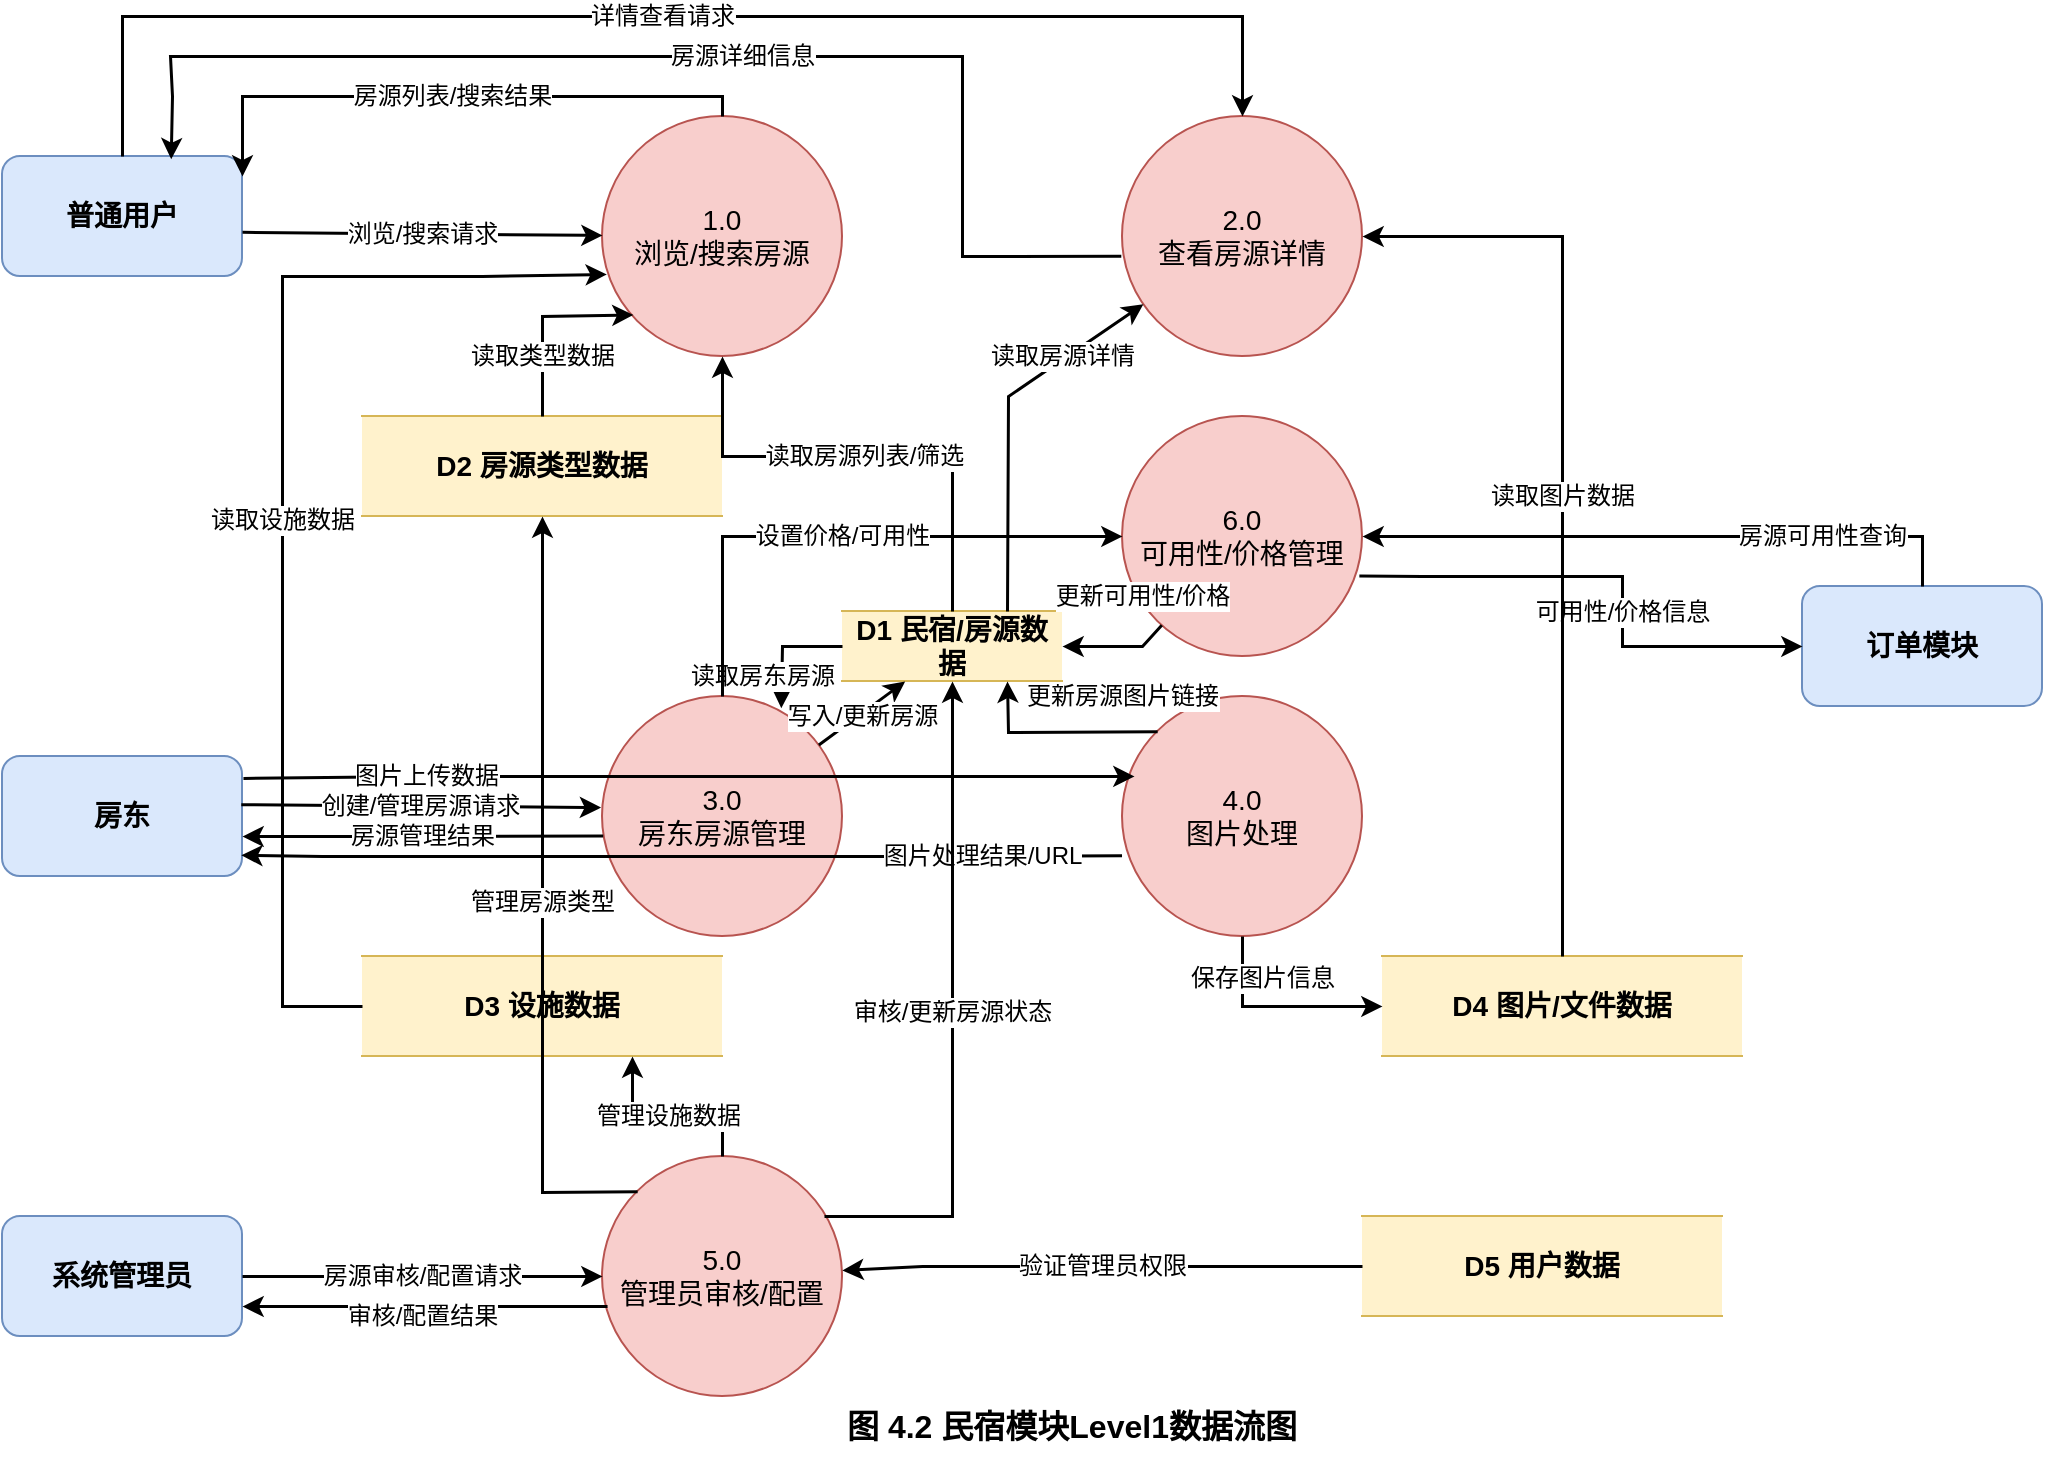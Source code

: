 <mxfile version="26.2.2">
  <diagram id="homestay_level1_dfd" name="民宿模块Level1数据流图">
    <mxGraphModel dx="1585" dy="940" grid="1" gridSize="10" guides="1" tooltips="1" connect="1" arrows="1" fold="1" page="1" pageScale="1" pageWidth="1169" pageHeight="827" math="0" shadow="0">
      <root>
        <mxCell id="0" />
        <mxCell id="1" parent="0" />
        <mxCell id="entity-user" value="普通用户" style="shape=rectangle;rounded=1;whiteSpace=wrap;html=1;fontSize=14;fontStyle=1;fillColor=#dae8fc;strokeColor=#6c8ebf;" parent="1" vertex="1">
          <mxGeometry x="40" y="150" width="120" height="60" as="geometry" />
        </mxCell>
        <mxCell id="entity-host" value="房东" style="shape=rectangle;rounded=1;whiteSpace=wrap;html=1;fontSize=14;fontStyle=1;fillColor=#dae8fc;strokeColor=#6c8ebf;" parent="1" vertex="1">
          <mxGeometry x="40" y="450" width="120" height="60" as="geometry" />
        </mxCell>
        <mxCell id="entity-admin" value="系统管理员" style="shape=rectangle;rounded=1;whiteSpace=wrap;html=1;fontSize=14;fontStyle=1;fillColor=#dae8fc;strokeColor=#6c8ebf;" parent="1" vertex="1">
          <mxGeometry x="40" y="680" width="120" height="60" as="geometry" />
        </mxCell>
        <mxCell id="entity-order" value="订单模块" style="shape=rectangle;rounded=1;whiteSpace=wrap;html=1;fontSize=14;fontStyle=1;fillColor=#dae8fc;strokeColor=#6c8ebf;" parent="1" vertex="1">
          <mxGeometry x="940" y="365" width="120" height="60" as="geometry" />
        </mxCell>
        <mxCell id="process-browse" value="1.0&#xa;浏览/搜索房源" style="ellipse;whiteSpace=wrap;html=1;aspect=fixed;fontSize=14;fillColor=#f8cecc;strokeColor=#b85450;" parent="1" vertex="1">
          <mxGeometry x="340" y="130" width="120" height="120" as="geometry" />
        </mxCell>
        <mxCell id="process-detail" value="2.0&#xa;查看房源详情" style="ellipse;whiteSpace=wrap;html=1;aspect=fixed;fontSize=14;fillColor=#f8cecc;strokeColor=#b85450;" parent="1" vertex="1">
          <mxGeometry x="600" y="130" width="120" height="120" as="geometry" />
        </mxCell>
        <mxCell id="process-host-manage" value="3.0&#xa;房东房源管理" style="ellipse;whiteSpace=wrap;html=1;aspect=fixed;fontSize=14;fillColor=#f8cecc;strokeColor=#b85450;" parent="1" vertex="1">
          <mxGeometry x="340" y="420" width="120" height="120" as="geometry" />
        </mxCell>
        <mxCell id="process-image" value="4.0&#xa;图片处理" style="ellipse;whiteSpace=wrap;html=1;aspect=fixed;fontSize=14;fillColor=#f8cecc;strokeColor=#b85450;" parent="1" vertex="1">
          <mxGeometry x="600" y="420" width="120" height="120" as="geometry" />
        </mxCell>
        <mxCell id="process-admin" value="5.0&#xa;管理员审核/配置" style="ellipse;whiteSpace=wrap;html=1;aspect=fixed;fontSize=14;fillColor=#f8cecc;strokeColor=#b85450;" parent="1" vertex="1">
          <mxGeometry x="340" y="650" width="120" height="120" as="geometry" />
        </mxCell>
        <mxCell id="process-availability" value="6.0&#xa;可用性/价格管理" style="ellipse;whiteSpace=wrap;html=1;aspect=fixed;fontSize=14;fillColor=#f8cecc;strokeColor=#b85450;" parent="1" vertex="1">
          <mxGeometry x="600" y="280" width="120" height="120" as="geometry" />
        </mxCell>
        <mxCell id="ds-homestays" value="D1 民宿/房源数据" style="shape=partialRectangle;whiteSpace=wrap;html=1;left=0;right=0;fontSize=14;fontStyle=1;fillColor=#fff2cc;strokeColor=#d6b656;" parent="1" vertex="1">
          <mxGeometry x="460" y="377.5" width="110" height="35" as="geometry" />
        </mxCell>
        <mxCell id="ds-types" value="D2 房源类型数据" style="shape=partialRectangle;whiteSpace=wrap;html=1;left=0;right=0;fontSize=14;fontStyle=1;fillColor=#fff2cc;strokeColor=#d6b656;" parent="1" vertex="1">
          <mxGeometry x="220" y="280" width="180" height="50" as="geometry" />
        </mxCell>
        <mxCell id="ds-amenities" value="D3 设施数据" style="shape=partialRectangle;whiteSpace=wrap;html=1;left=0;right=0;fontSize=14;fontStyle=1;fillColor=#fff2cc;strokeColor=#d6b656;" parent="1" vertex="1">
          <mxGeometry x="220" y="550" width="180" height="50" as="geometry" />
        </mxCell>
        <mxCell id="ds-images" value="D4 图片/文件数据" style="shape=partialRectangle;whiteSpace=wrap;html=1;left=0;right=0;fontSize=14;fontStyle=1;fillColor=#fff2cc;strokeColor=#d6b656;" parent="1" vertex="1">
          <mxGeometry x="730" y="550" width="180" height="50" as="geometry" />
        </mxCell>
        <mxCell id="ds-users" value="D5 用户数据" style="shape=partialRectangle;whiteSpace=wrap;html=1;left=0;right=0;fontSize=14;fontStyle=1;fillColor=#fff2cc;strokeColor=#d6b656;" parent="1" vertex="1">
          <mxGeometry x="720" y="680" width="180" height="50" as="geometry" />
        </mxCell>
        <mxCell id="flow-user-browse" value="浏览/搜索请求" style="endArrow=classic;html=1;rounded=0;fontSize=12;strokeWidth=1.5;exitX=1;exitY=0.632;exitDx=0;exitDy=0;exitPerimeter=0;" parent="1" source="entity-user" target="process-browse" edge="1">
          <mxGeometry relative="1" as="geometry" />
        </mxCell>
        <mxCell id="flow-browse-user" value="房源列表/搜索结果" style="endArrow=classic;html=1;rounded=0;fontSize=12;strokeWidth=1.5;" parent="1" source="process-browse" target="entity-user" edge="1">
          <mxGeometry relative="1" as="geometry">
            <Array as="points">
              <mxPoint x="400" y="120" />
              <mxPoint x="160" y="120" />
              <mxPoint x="160" y="160" />
            </Array>
          </mxGeometry>
        </mxCell>
        <mxCell id="flow-user-detail" value="详情查看请求" style="endArrow=classic;html=1;rounded=0;fontSize=12;strokeWidth=1.5;" parent="1" source="entity-user" target="process-detail" edge="1">
          <mxGeometry relative="1" as="geometry">
            <Array as="points">
              <mxPoint x="100" y="80" />
              <mxPoint x="660" y="80" />
            </Array>
          </mxGeometry>
        </mxCell>
        <mxCell id="flow-detail-user" value="房源详细信息" style="endArrow=classic;html=1;rounded=0;fontSize=12;strokeWidth=1.5;entryX=0.703;entryY=0.022;entryDx=0;entryDy=0;entryPerimeter=0;exitX=-0.005;exitY=0.582;exitDx=0;exitDy=0;exitPerimeter=0;" parent="1" source="process-detail" target="entity-user" edge="1">
          <mxGeometry x="-0.076" relative="1" as="geometry">
            <Array as="points">
              <mxPoint x="520" y="200" />
              <mxPoint x="520" y="100" />
              <mxPoint x="320" y="100" />
              <mxPoint x="124" y="100" />
              <mxPoint x="125" y="120" />
            </Array>
            <mxPoint as="offset" />
          </mxGeometry>
        </mxCell>
        <mxCell id="flow-host-manage" value="创建/管理房源请求" style="endArrow=classic;html=1;rounded=0;fontSize=12;strokeWidth=1.5;exitX=0.995;exitY=0.402;exitDx=0;exitDy=0;exitPerimeter=0;entryX=-0.006;entryY=0.463;entryDx=0;entryDy=0;entryPerimeter=0;" parent="1" source="entity-host" target="process-host-manage" edge="1">
          <mxGeometry relative="1" as="geometry" />
        </mxCell>
        <mxCell id="flow-manage-host" value="房源管理结果" style="endArrow=classic;html=1;rounded=0;fontSize=12;strokeWidth=1.5;exitX=0.003;exitY=0.581;exitDx=0;exitDy=0;exitPerimeter=0;" parent="1" source="process-host-manage" edge="1">
          <mxGeometry relative="1" as="geometry">
            <Array as="points">
              <mxPoint x="250" y="490" />
            </Array>
            <mxPoint x="160" y="490" as="targetPoint" />
          </mxGeometry>
        </mxCell>
        <mxCell id="flow-host-image" value="图片上传数据" style="endArrow=classic;html=1;rounded=0;fontSize=12;strokeWidth=1.5;exitX=1.004;exitY=0.183;exitDx=0;exitDy=0;exitPerimeter=0;entryX=0.05;entryY=0.333;entryDx=0;entryDy=0;entryPerimeter=0;" parent="1" source="entity-host" target="process-image" edge="1">
          <mxGeometry x="-0.59" relative="1" as="geometry">
            <Array as="points">
              <mxPoint x="250" y="460" />
              <mxPoint x="530" y="460" />
            </Array>
            <mxPoint as="offset" />
          </mxGeometry>
        </mxCell>
        <mxCell id="flow-image-host" value="图片处理结果/URL" style="endArrow=classic;html=1;rounded=0;fontSize=12;strokeWidth=1.5;entryX=0.995;entryY=0.823;entryDx=0;entryDy=0;entryPerimeter=0;exitX=-0.002;exitY=0.664;exitDx=0;exitDy=0;exitPerimeter=0;" parent="1" source="process-image" target="entity-host" edge="1">
          <mxGeometry x="-0.683" relative="1" as="geometry">
            <Array as="points">
              <mxPoint x="500" y="500" />
              <mxPoint x="200" y="500" />
            </Array>
            <mxPoint as="offset" />
          </mxGeometry>
        </mxCell>
        <mxCell id="flow-admin-process" value="房源审核/配置请求" style="endArrow=classic;html=1;rounded=0;fontSize=12;strokeWidth=1.5;" parent="1" source="entity-admin" target="process-admin" edge="1">
          <mxGeometry relative="1" as="geometry" />
        </mxCell>
        <mxCell id="flow-process-admin" value="审核/配置结果" style="endArrow=classic;html=1;rounded=0;fontSize=12;strokeWidth=1.5;entryX=1;entryY=0.75;entryDx=0;entryDy=0;exitX=0.021;exitY=0.625;exitDx=0;exitDy=0;exitPerimeter=0;" parent="1" source="process-admin" target="entity-admin" edge="1">
          <mxGeometry x="0.014" y="5" relative="1" as="geometry">
            <Array as="points">
              <mxPoint x="250" y="725" />
            </Array>
            <mxPoint as="offset" />
          </mxGeometry>
        </mxCell>
        <mxCell id="flow-order-avail" value="房源可用性查询" style="endArrow=classic;html=1;rounded=0;fontSize=12;strokeWidth=1.5;" parent="1" source="entity-order" target="process-availability" edge="1">
          <mxGeometry x="-0.508" relative="1" as="geometry">
            <Array as="points">
              <mxPoint x="1000" y="340" />
            </Array>
            <mxPoint as="offset" />
          </mxGeometry>
        </mxCell>
        <mxCell id="flow-avail-order" value="可用性/价格信息" style="endArrow=classic;html=1;rounded=0;fontSize=12;strokeWidth=1.5;exitX=0.987;exitY=0.665;exitDx=0;exitDy=0;exitPerimeter=0;" parent="1" source="process-availability" target="entity-order" edge="1">
          <mxGeometry x="0.164" relative="1" as="geometry">
            <Array as="points">
              <mxPoint x="750" y="360" />
              <mxPoint x="780" y="360" />
              <mxPoint x="850" y="360" />
              <mxPoint x="850" y="395" />
            </Array>
            <mxPoint as="offset" />
          </mxGeometry>
        </mxCell>
        <mxCell id="flow-ds-browse" value="读取房源列表/筛选" style="endArrow=classic;html=1;rounded=0;fontSize=12;strokeWidth=1.5;" parent="1" source="ds-homestays" target="process-browse" edge="1">
          <mxGeometry relative="1" as="geometry">
            <Array as="points">
              <mxPoint x="515" y="300" />
              <mxPoint x="400" y="300" />
            </Array>
          </mxGeometry>
        </mxCell>
        <mxCell id="flow-types-browse" value="读取类型数据" style="endArrow=classic;html=1;rounded=0;fontSize=12;strokeWidth=1.5;entryX=0.129;entryY=0.827;entryDx=0;entryDy=0;entryPerimeter=0;" parent="1" source="ds-types" target="process-browse" edge="1">
          <mxGeometry x="-0.372" relative="1" as="geometry">
            <Array as="points">
              <mxPoint x="310" y="260" />
              <mxPoint x="310" y="230" />
            </Array>
            <mxPoint as="offset" />
          </mxGeometry>
        </mxCell>
        <mxCell id="flow-amenities-browse" value="读取设施数据" style="endArrow=classic;html=1;rounded=0;fontSize=12;strokeWidth=1.5;entryX=0.018;entryY=0.658;entryDx=0;entryDy=0;entryPerimeter=0;" parent="1" source="ds-amenities" target="process-browse" edge="1">
          <mxGeometry relative="1" as="geometry">
            <Array as="points">
              <mxPoint x="180" y="575" />
              <mxPoint x="180" y="210" />
              <mxPoint x="280" y="210" />
            </Array>
          </mxGeometry>
        </mxCell>
        <mxCell id="flow-ds-detail" value="读取房源详情" style="endArrow=classic;html=1;rounded=0;fontSize=12;strokeWidth=1.5;exitX=0.75;exitY=0;exitDx=0;exitDy=0;" parent="1" source="ds-homestays" target="process-detail" edge="1">
          <mxGeometry x="0.491" y="1" relative="1" as="geometry">
            <Array as="points">
              <mxPoint x="543" y="270" />
            </Array>
            <mxPoint as="offset" />
          </mxGeometry>
        </mxCell>
        <mxCell id="flow-images-detail" value="读取图片数据" style="endArrow=classic;html=1;rounded=0;fontSize=12;strokeWidth=1.5;" parent="1" source="ds-images" target="process-detail" edge="1">
          <mxGeometry relative="1" as="geometry">
            <Array as="points">
              <mxPoint x="820" y="400" />
              <mxPoint x="820" y="190" />
            </Array>
          </mxGeometry>
        </mxCell>
        <mxCell id="flow-manage-homestay" value="写入/更新房源" style="endArrow=classic;html=1;rounded=0;fontSize=12;strokeWidth=1.5;" parent="1" source="process-host-manage" target="ds-homestays" edge="1">
          <mxGeometry x="-0.029" y="-1" relative="1" as="geometry">
            <mxPoint as="offset" />
          </mxGeometry>
        </mxCell>
        <mxCell id="flow-homestay-manage" value="读取房东房源" style="endArrow=classic;html=1;rounded=0;fontSize=12;strokeWidth=1.5;entryX=0.745;entryY=0.049;entryDx=0;entryDy=0;entryPerimeter=0;" parent="1" source="ds-homestays" target="process-host-manage" edge="1">
          <mxGeometry x="0.484" y="-10" relative="1" as="geometry">
            <Array as="points">
              <mxPoint x="430" y="395" />
            </Array>
            <mxPoint as="offset" />
          </mxGeometry>
        </mxCell>
        <mxCell id="flow-manage-availability" value="设置价格/可用性" style="endArrow=classic;html=1;rounded=0;fontSize=12;strokeWidth=1.5;" parent="1" source="process-host-manage" target="process-availability" edge="1">
          <mxGeometry relative="1" as="geometry">
            <Array as="points">
              <mxPoint x="400" y="340" />
            </Array>
          </mxGeometry>
        </mxCell>
        <mxCell id="flow-image-images" value="保存图片信息" style="endArrow=classic;html=1;rounded=0;fontSize=12;strokeWidth=1.5;" parent="1" source="process-image" target="ds-images" edge="1">
          <mxGeometry x="-0.6" y="10" relative="1" as="geometry">
            <Array as="points">
              <mxPoint x="660" y="575" />
            </Array>
            <mxPoint as="offset" />
          </mxGeometry>
        </mxCell>
        <mxCell id="flow-images-homestay" value="更新房源图片链接" style="endArrow=classic;html=1;rounded=0;fontSize=12;strokeWidth=1.5;entryX=0.75;entryY=1;entryDx=0;entryDy=0;exitX=0;exitY=0;exitDx=0;exitDy=0;" parent="1" source="process-image" target="ds-homestays" edge="1">
          <mxGeometry x="-0.651" y="-18" relative="1" as="geometry">
            <Array as="points">
              <mxPoint x="543" y="438" />
            </Array>
            <mxPoint as="offset" />
          </mxGeometry>
        </mxCell>
        <mxCell id="flow-admin-homestay" value="审核/更新房源状态" style="endArrow=classic;html=1;rounded=0;fontSize=12;strokeWidth=1.5;" parent="1" target="ds-homestays" edge="1">
          <mxGeometry relative="1" as="geometry">
            <Array as="points">
              <mxPoint x="515" y="680" />
              <mxPoint x="515" y="630" />
            </Array>
            <mxPoint x="451" y="680" as="sourcePoint" />
          </mxGeometry>
        </mxCell>
        <mxCell id="flow-admin-types" value="管理房源类型" style="endArrow=classic;html=1;rounded=0;fontSize=12;strokeWidth=1.5;exitX=0;exitY=0;exitDx=0;exitDy=0;" parent="1" source="process-admin" target="ds-types" edge="1">
          <mxGeometry relative="1" as="geometry">
            <Array as="points">
              <mxPoint x="310" y="668" />
              <mxPoint x="310" y="330" />
            </Array>
          </mxGeometry>
        </mxCell>
        <mxCell id="flow-admin-amenities" value="管理设施数据" style="endArrow=classic;html=1;rounded=0;fontSize=12;strokeWidth=1.5;entryX=0.75;entryY=1;entryDx=0;entryDy=0;" parent="1" source="process-admin" target="ds-amenities" edge="1">
          <mxGeometry relative="1" as="geometry">
            <Array as="points">
              <mxPoint x="400" y="630" />
              <mxPoint x="355" y="630" />
            </Array>
          </mxGeometry>
        </mxCell>
        <mxCell id="flow-users-admin" value="验证管理员权限" style="endArrow=classic;html=1;rounded=0;fontSize=12;strokeWidth=1.5;" parent="1" source="ds-users" target="process-admin" edge="1">
          <mxGeometry relative="1" as="geometry">
            <Array as="points">
              <mxPoint x="500" y="705" />
            </Array>
          </mxGeometry>
        </mxCell>
        <mxCell id="flow-availability-homestay" value="更新可用性/价格" style="endArrow=classic;html=1;rounded=0;fontSize=12;strokeWidth=1.5;entryX=1;entryY=0.5;entryDx=0;entryDy=0;" parent="1" source="process-availability" target="ds-homestays" edge="1">
          <mxGeometry x="-1" y="-17" relative="1" as="geometry">
            <Array as="points">
              <mxPoint x="610" y="395" />
            </Array>
            <mxPoint x="3" y="-3" as="offset" />
          </mxGeometry>
        </mxCell>
        <mxCell id="diagram-title" value="图 4.2 民宿模块Level1数据流图" style="text;html=1;strokeColor=none;fillColor=none;align=center;verticalAlign=middle;whiteSpace=wrap;rounded=0;fontSize=16;fontStyle=1" parent="1" vertex="1">
          <mxGeometry x="400" y="770" width="350" height="30" as="geometry" />
        </mxCell>
      </root>
    </mxGraphModel>
  </diagram>
</mxfile>
